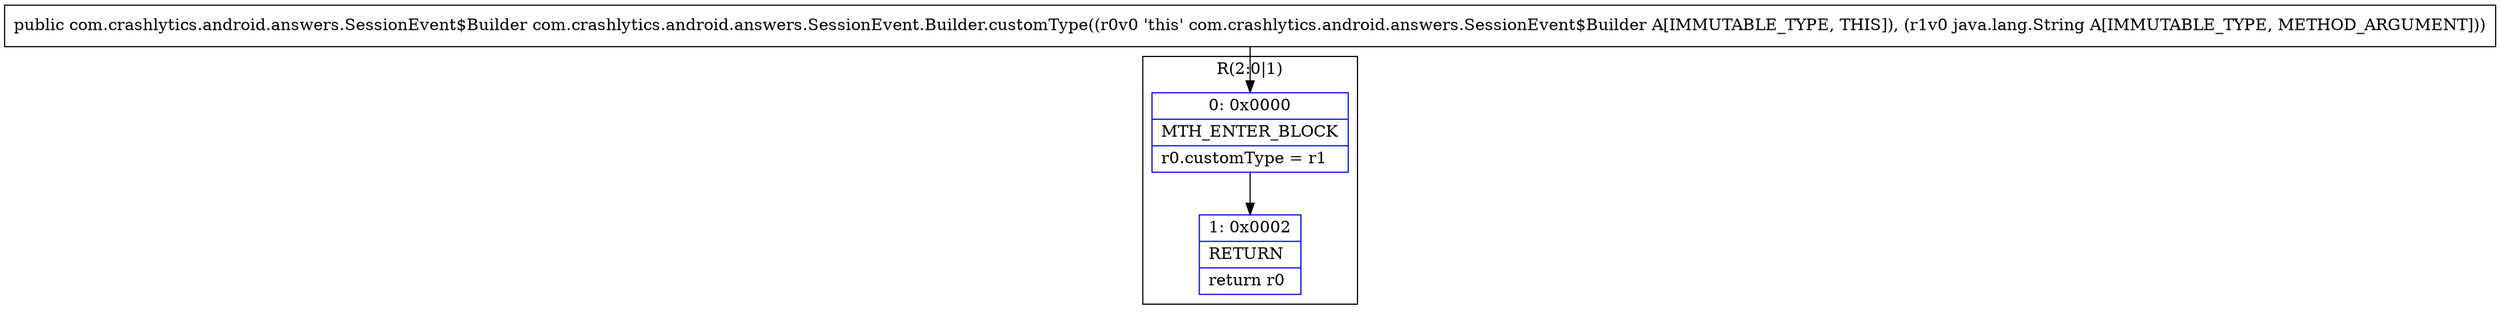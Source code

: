 digraph "CFG forcom.crashlytics.android.answers.SessionEvent.Builder.customType(Ljava\/lang\/String;)Lcom\/crashlytics\/android\/answers\/SessionEvent$Builder;" {
subgraph cluster_Region_221984882 {
label = "R(2:0|1)";
node [shape=record,color=blue];
Node_0 [shape=record,label="{0\:\ 0x0000|MTH_ENTER_BLOCK\l|r0.customType = r1\l}"];
Node_1 [shape=record,label="{1\:\ 0x0002|RETURN\l|return r0\l}"];
}
MethodNode[shape=record,label="{public com.crashlytics.android.answers.SessionEvent$Builder com.crashlytics.android.answers.SessionEvent.Builder.customType((r0v0 'this' com.crashlytics.android.answers.SessionEvent$Builder A[IMMUTABLE_TYPE, THIS]), (r1v0 java.lang.String A[IMMUTABLE_TYPE, METHOD_ARGUMENT])) }"];
MethodNode -> Node_0;
Node_0 -> Node_1;
}

